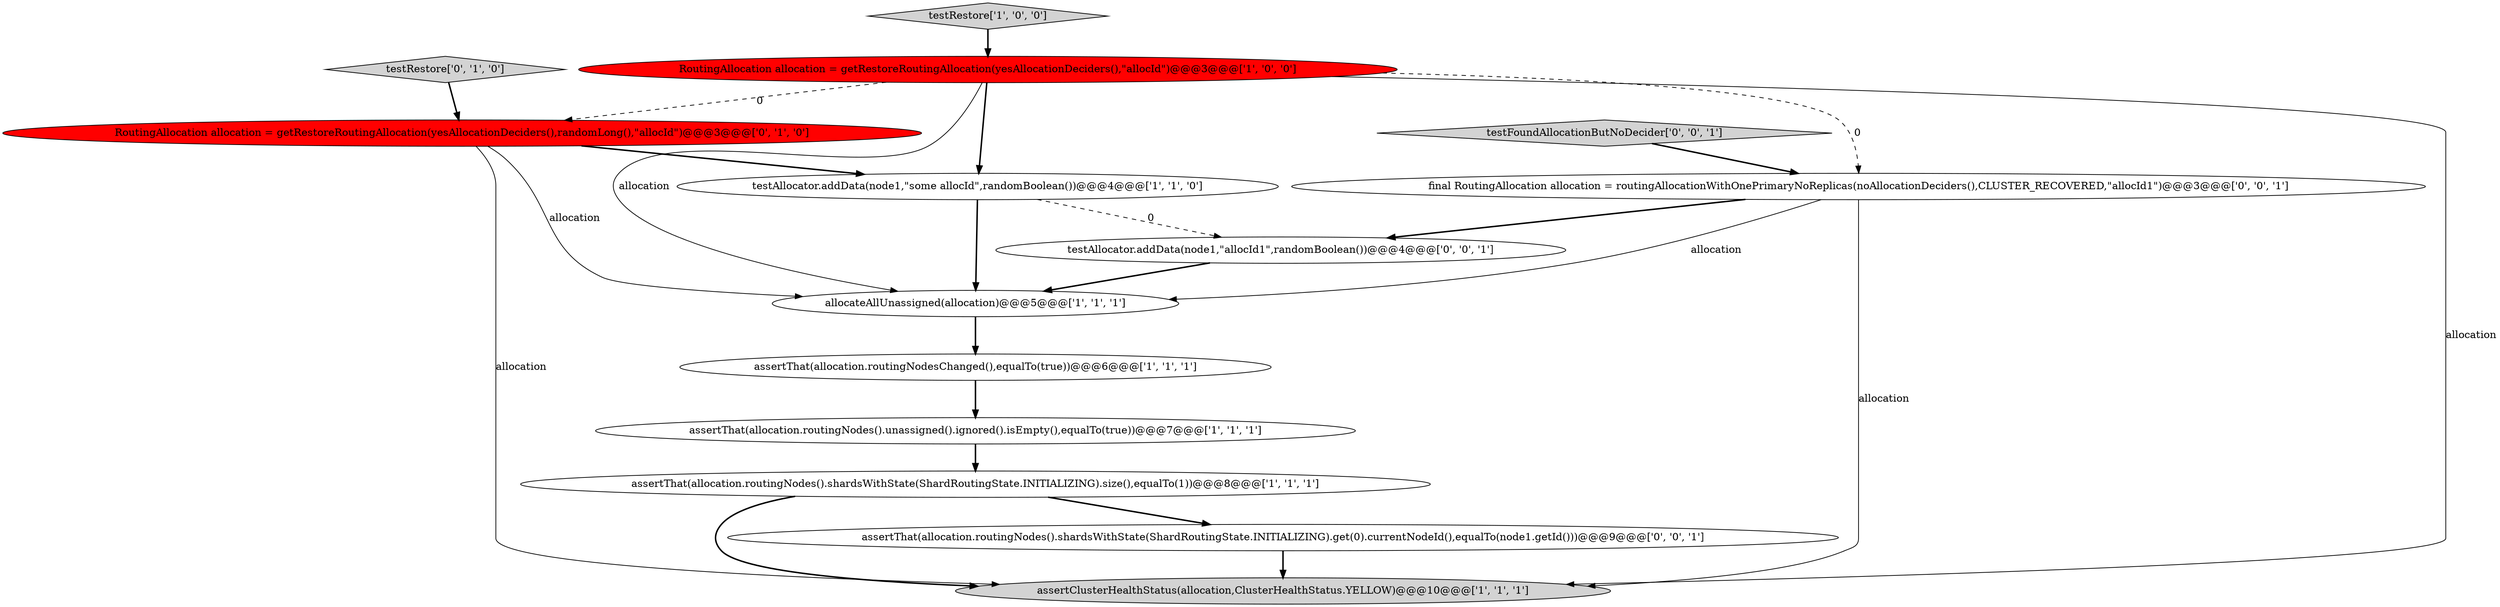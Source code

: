 digraph {
12 [style = filled, label = "final RoutingAllocation allocation = routingAllocationWithOnePrimaryNoReplicas(noAllocationDeciders(),CLUSTER_RECOVERED,\"allocId1\")@@@3@@@['0', '0', '1']", fillcolor = white, shape = ellipse image = "AAA0AAABBB3BBB"];
9 [style = filled, label = "testRestore['0', '1', '0']", fillcolor = lightgray, shape = diamond image = "AAA0AAABBB2BBB"];
6 [style = filled, label = "testRestore['1', '0', '0']", fillcolor = lightgray, shape = diamond image = "AAA0AAABBB1BBB"];
4 [style = filled, label = "assertThat(allocation.routingNodesChanged(),equalTo(true))@@@6@@@['1', '1', '1']", fillcolor = white, shape = ellipse image = "AAA0AAABBB1BBB"];
13 [style = filled, label = "assertThat(allocation.routingNodes().shardsWithState(ShardRoutingState.INITIALIZING).get(0).currentNodeId(),equalTo(node1.getId()))@@@9@@@['0', '0', '1']", fillcolor = white, shape = ellipse image = "AAA0AAABBB3BBB"];
0 [style = filled, label = "RoutingAllocation allocation = getRestoreRoutingAllocation(yesAllocationDeciders(),\"allocId\")@@@3@@@['1', '0', '0']", fillcolor = red, shape = ellipse image = "AAA1AAABBB1BBB"];
8 [style = filled, label = "RoutingAllocation allocation = getRestoreRoutingAllocation(yesAllocationDeciders(),randomLong(),\"allocId\")@@@3@@@['0', '1', '0']", fillcolor = red, shape = ellipse image = "AAA1AAABBB2BBB"];
3 [style = filled, label = "assertThat(allocation.routingNodes().shardsWithState(ShardRoutingState.INITIALIZING).size(),equalTo(1))@@@8@@@['1', '1', '1']", fillcolor = white, shape = ellipse image = "AAA0AAABBB1BBB"];
1 [style = filled, label = "testAllocator.addData(node1,\"some allocId\",randomBoolean())@@@4@@@['1', '1', '0']", fillcolor = white, shape = ellipse image = "AAA0AAABBB1BBB"];
5 [style = filled, label = "allocateAllUnassigned(allocation)@@@5@@@['1', '1', '1']", fillcolor = white, shape = ellipse image = "AAA0AAABBB1BBB"];
7 [style = filled, label = "assertThat(allocation.routingNodes().unassigned().ignored().isEmpty(),equalTo(true))@@@7@@@['1', '1', '1']", fillcolor = white, shape = ellipse image = "AAA0AAABBB1BBB"];
10 [style = filled, label = "testAllocator.addData(node1,\"allocId1\",randomBoolean())@@@4@@@['0', '0', '1']", fillcolor = white, shape = ellipse image = "AAA0AAABBB3BBB"];
11 [style = filled, label = "testFoundAllocationButNoDecider['0', '0', '1']", fillcolor = lightgray, shape = diamond image = "AAA0AAABBB3BBB"];
2 [style = filled, label = "assertClusterHealthStatus(allocation,ClusterHealthStatus.YELLOW)@@@10@@@['1', '1', '1']", fillcolor = lightgray, shape = ellipse image = "AAA0AAABBB1BBB"];
1->5 [style = bold, label=""];
12->5 [style = solid, label="allocation"];
0->5 [style = solid, label="allocation"];
11->12 [style = bold, label=""];
6->0 [style = bold, label=""];
1->10 [style = dashed, label="0"];
0->12 [style = dashed, label="0"];
9->8 [style = bold, label=""];
8->5 [style = solid, label="allocation"];
0->2 [style = solid, label="allocation"];
7->3 [style = bold, label=""];
4->7 [style = bold, label=""];
8->2 [style = solid, label="allocation"];
8->1 [style = bold, label=""];
12->10 [style = bold, label=""];
10->5 [style = bold, label=""];
3->2 [style = bold, label=""];
0->1 [style = bold, label=""];
5->4 [style = bold, label=""];
3->13 [style = bold, label=""];
0->8 [style = dashed, label="0"];
12->2 [style = solid, label="allocation"];
13->2 [style = bold, label=""];
}
